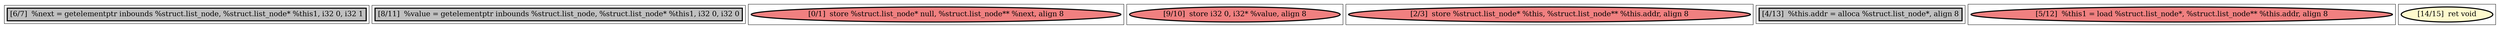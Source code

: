 
digraph G {





subgraph cluster7 {


node771 [penwidth=3.0,fontsize=20,fillcolor=grey,label="[6/7]  %next = getelementptr inbounds %struct.list_node, %struct.list_node* %this1, i32 0, i32 1",shape=rectangle,style=filled ]



}

subgraph cluster6 {


node770 [penwidth=3.0,fontsize=20,fillcolor=grey,label="[8/11]  %value = getelementptr inbounds %struct.list_node, %struct.list_node* %this1, i32 0, i32 0",shape=rectangle,style=filled ]



}

subgraph cluster0 {


node764 [penwidth=3.0,fontsize=20,fillcolor=lightcoral,label="[0/1]  store %struct.list_node* null, %struct.list_node** %next, align 8",shape=ellipse,style=filled ]



}

subgraph cluster5 {


node769 [penwidth=3.0,fontsize=20,fillcolor=lightcoral,label="[9/10]  store i32 0, i32* %value, align 8",shape=ellipse,style=filled ]



}

subgraph cluster1 {


node765 [penwidth=3.0,fontsize=20,fillcolor=lightcoral,label="[2/3]  store %struct.list_node* %this, %struct.list_node** %this.addr, align 8",shape=ellipse,style=filled ]



}

subgraph cluster2 {


node766 [penwidth=3.0,fontsize=20,fillcolor=grey,label="[4/13]  %this.addr = alloca %struct.list_node*, align 8",shape=rectangle,style=filled ]



}

subgraph cluster3 {


node767 [penwidth=3.0,fontsize=20,fillcolor=lightcoral,label="[5/12]  %this1 = load %struct.list_node*, %struct.list_node** %this.addr, align 8",shape=ellipse,style=filled ]



}

subgraph cluster4 {


node768 [penwidth=3.0,fontsize=20,fillcolor=lemonchiffon,label="[14/15]  ret void",shape=ellipse,style=filled ]



}

}
